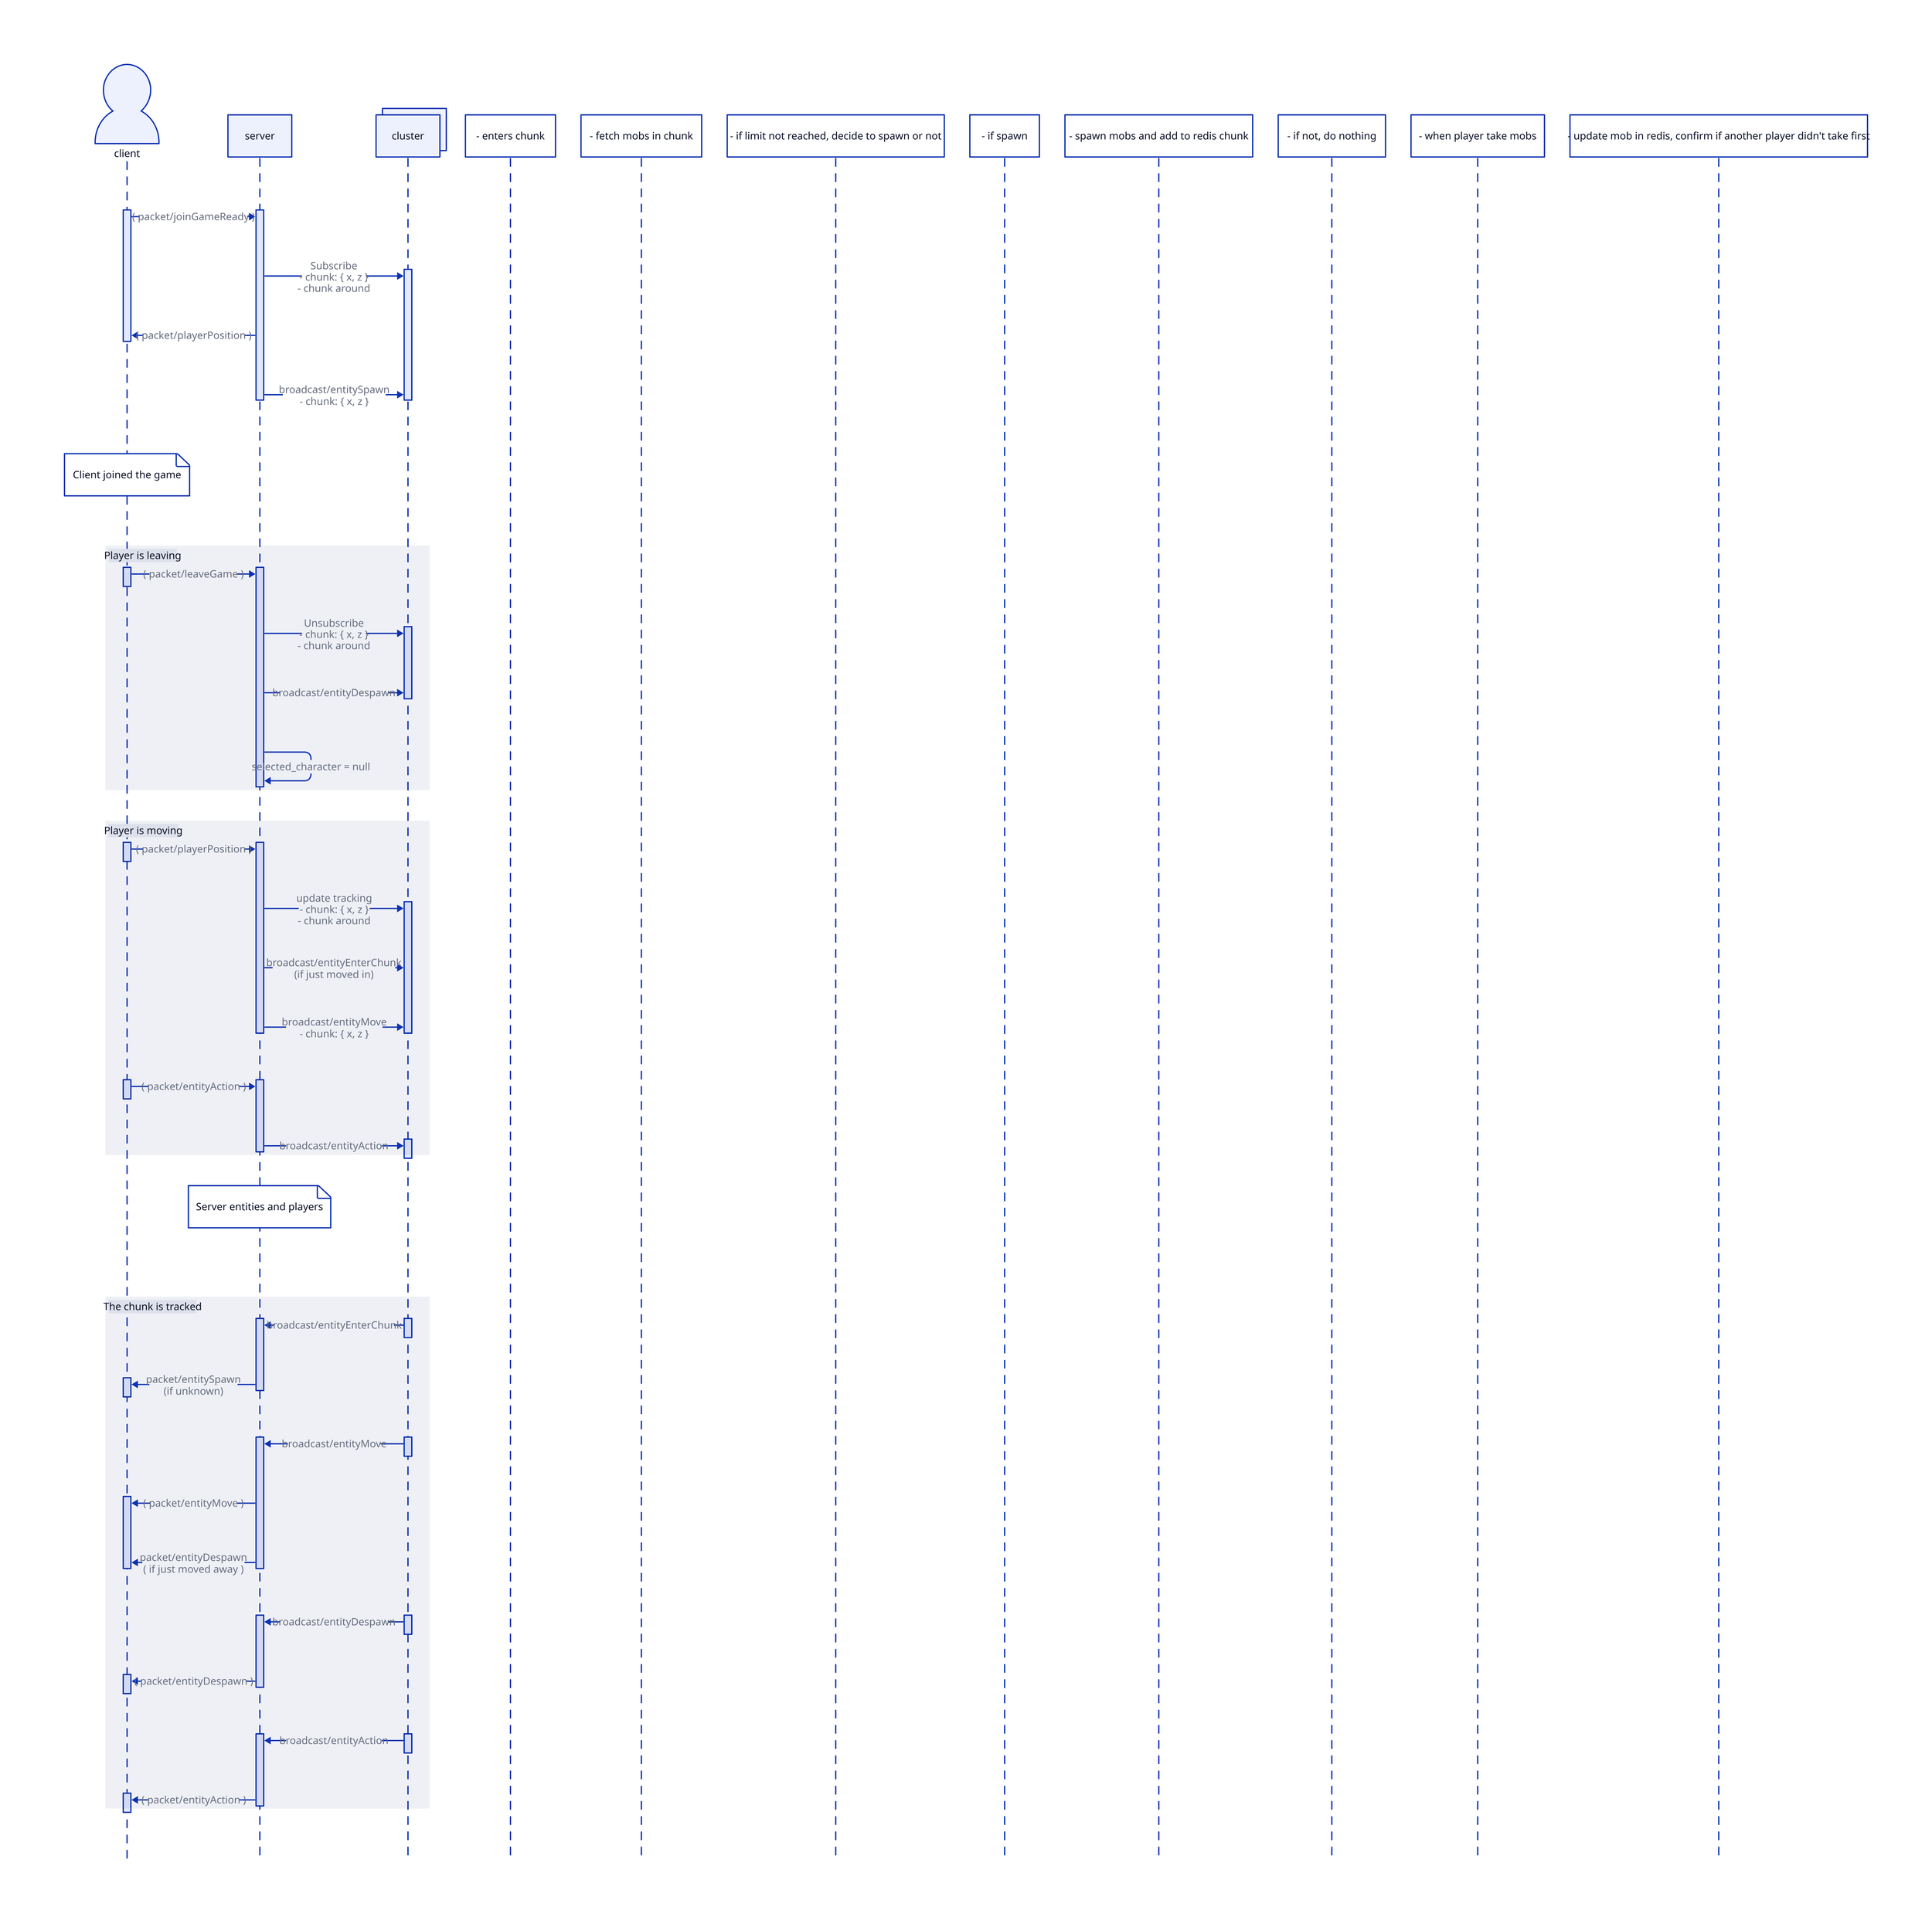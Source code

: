 shape: sequence_diagram
client; server; cluster

client.shape: person
cluster.style.multiple: true

client.t -> server.t: ( packet/joinGameReady )
server.t -> cluster.t: |md Subscribe
- chunk: { x, z }
- chunk around
|
server.t -> client.t: ( packet/playerPosition )
server.t -> cluster.t: |md broadcast/entitySpawn
- chunk: { x, z }
|

client."Client joined the game"

Player is leaving: {
  client.t0 -> server.t0: ( packet/leaveGame )
  server.t0 -> cluster.t0: |md Unsubscribe
  - chunk: { x, z }
  - chunk around
  |
  server.t0 -> cluster.t0: |md broadcast/entityDespawn |
  server.t0 -> server.t0: selected_character = null
}

Player is moving: {
  client.t2 -> server.t2: ( packet/playerPosition )
  server.t2 -> cluster.t2: |md update tracking
  - chunk: { x, z }
  - chunk around
  |
  server.t2 -> cluster.t2: |md broadcast/entityEnterChunk
  (if just moved in)
  |
  server.t2 -> cluster.t2: |md broadcast/entityMove
  - chunk: { x, z }
  |

  client.t3 -> server.t3: ( packet/entityAction )
  server.t3 -> cluster.t3: |md broadcast/entityAction |
}

server."Server entities and players"

The chunk is tracked: {
  cluster.t4 -> server.t4: |md broadcast/entityEnterChunk |
  server.t4 -> client.t4: |md packet/entitySpawn
  (if unknown) |
  cluster.t5 -> server.t5: |md broadcast/entityMove |
  server.t5 -> client.t5: ( packet/entityMove )
  server.t5 -> client.t5: |md packet/entityDespawn
( if just moved away )
  |
  cluster.t6 -> server.t6: |md broadcast/entityDespawn |
  server.t6 -> client.t6: ( packet/entityDespawn )

  cluster.t7 -> server.t7: |md broadcast/entityAction |
  server.t7 -> client.t7: ( packet/entityAction )
}


- enters chunk
- fetch mobs in chunk
  - if limit not reached, decide to spawn or not
    - if spawn
      - spawn mobs and add to redis chunk
    - if not, do nothing
- when player take mobs
  - update mob in redis, confirm if another player didn't take first